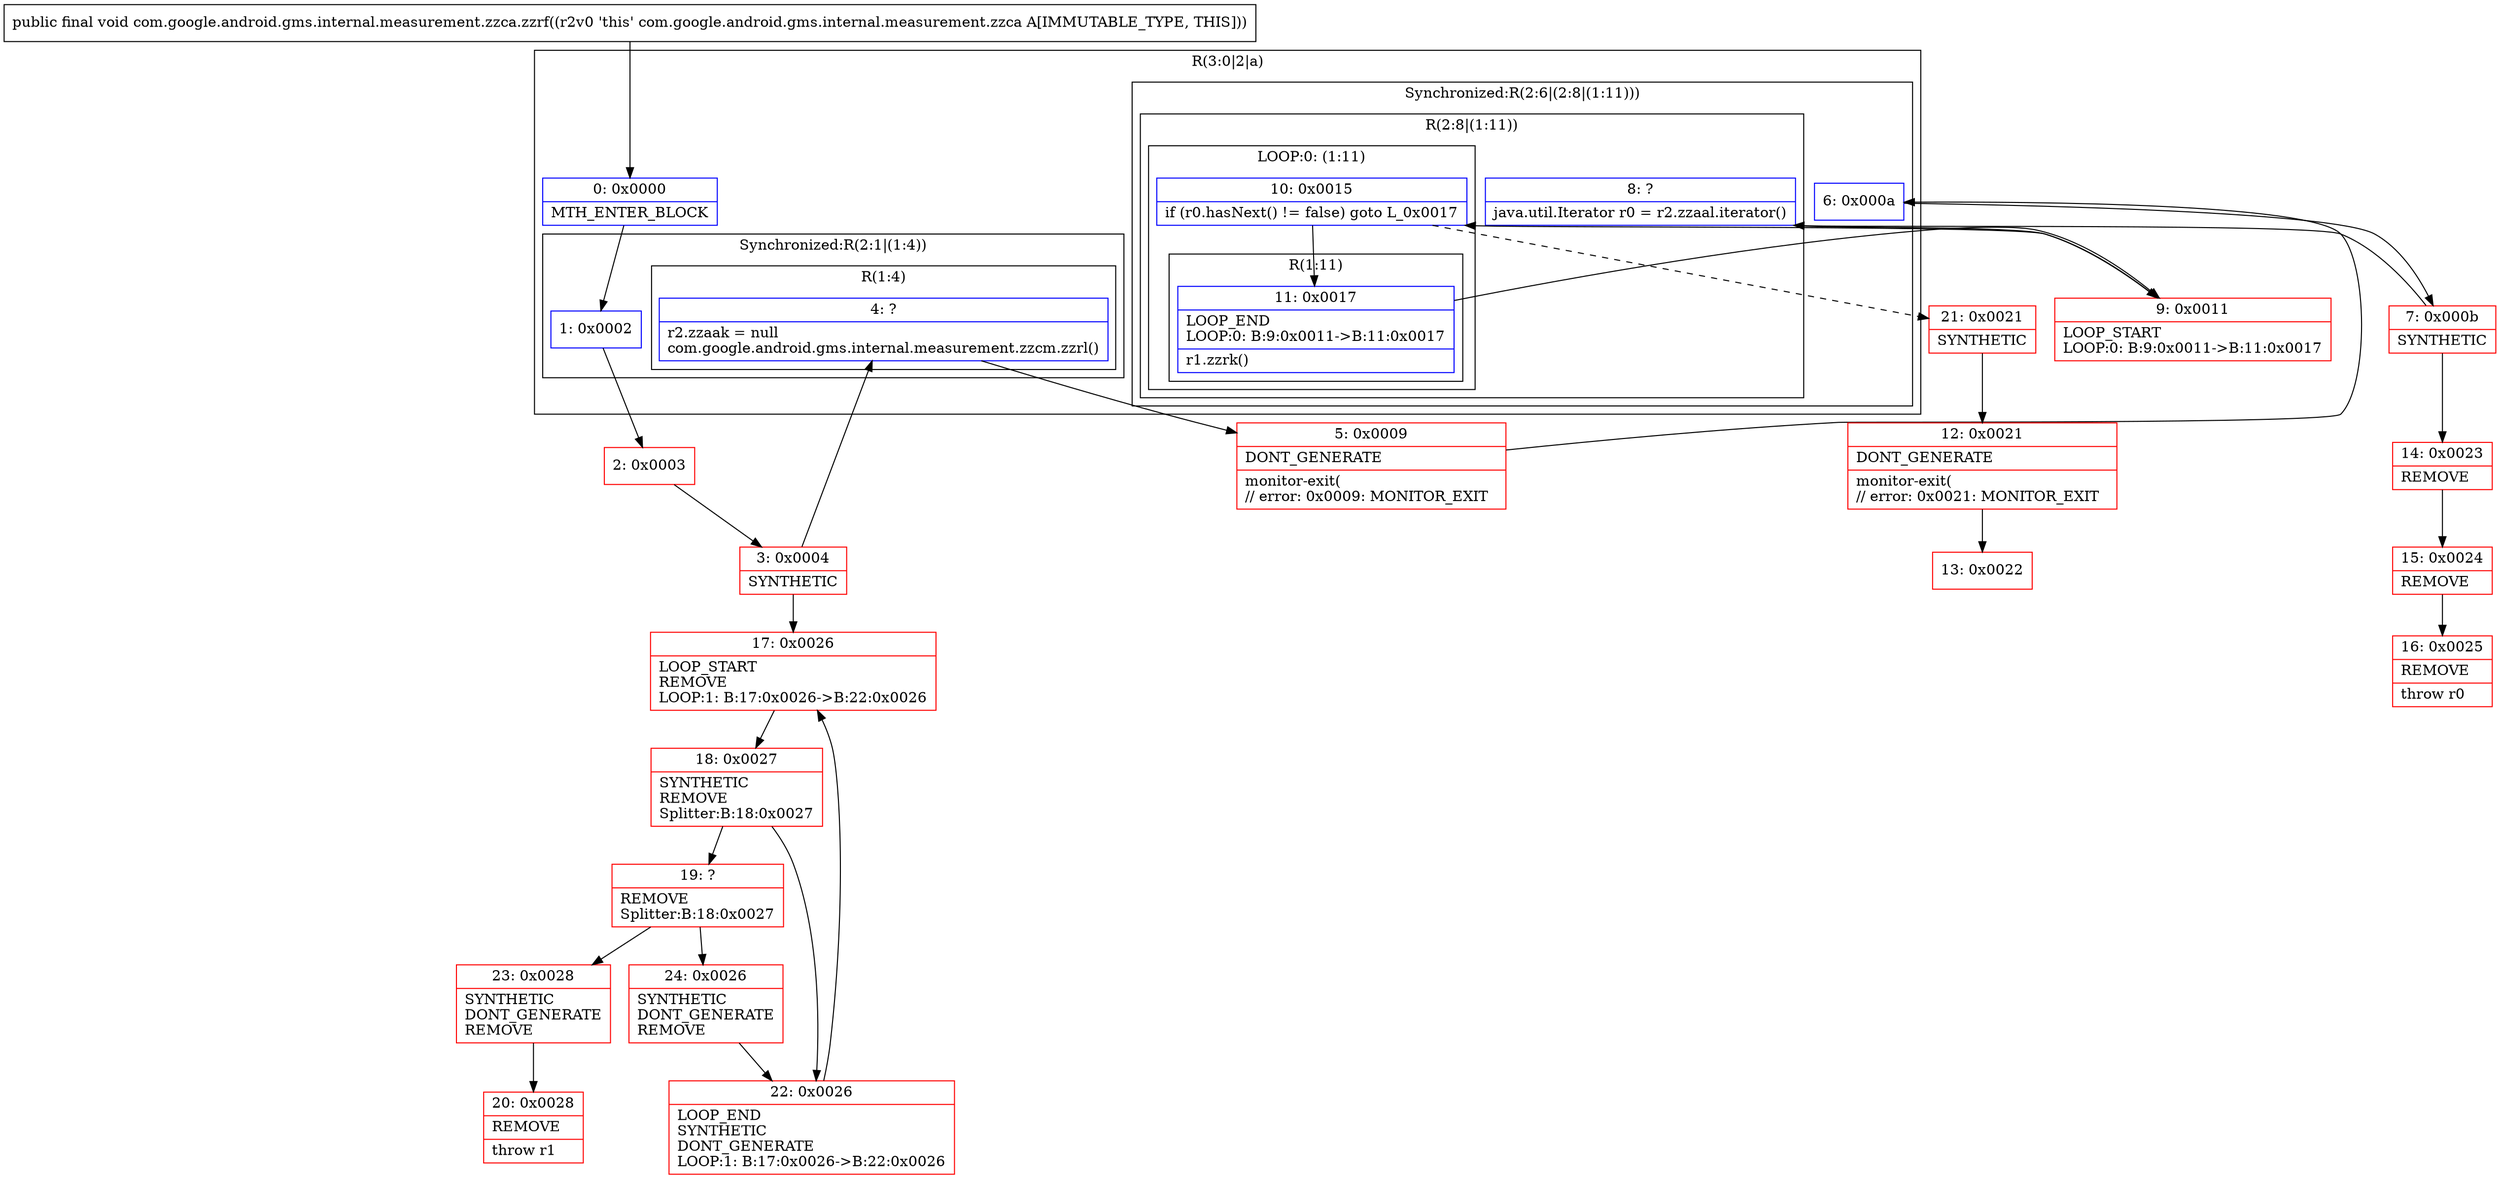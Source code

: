 digraph "CFG forcom.google.android.gms.internal.measurement.zzca.zzrf()V" {
subgraph cluster_Region_450500814 {
label = "R(3:0|2|a)";
node [shape=record,color=blue];
Node_0 [shape=record,label="{0\:\ 0x0000|MTH_ENTER_BLOCK\l}"];
subgraph cluster_SynchronizedRegion_113792715 {
label = "Synchronized:R(2:1|(1:4))";
node [shape=record,color=blue];
Node_1 [shape=record,label="{1\:\ 0x0002}"];
subgraph cluster_Region_936667395 {
label = "R(1:4)";
node [shape=record,color=blue];
Node_4 [shape=record,label="{4\:\ ?|r2.zzaak = null\lcom.google.android.gms.internal.measurement.zzcm.zzrl()\l}"];
}
}
subgraph cluster_SynchronizedRegion_1880430427 {
label = "Synchronized:R(2:6|(2:8|(1:11)))";
node [shape=record,color=blue];
Node_6 [shape=record,label="{6\:\ 0x000a}"];
subgraph cluster_Region_985890303 {
label = "R(2:8|(1:11))";
node [shape=record,color=blue];
Node_8 [shape=record,label="{8\:\ ?|java.util.Iterator r0 = r2.zzaal.iterator()\l}"];
subgraph cluster_LoopRegion_2130250338 {
label = "LOOP:0: (1:11)";
node [shape=record,color=blue];
Node_10 [shape=record,label="{10\:\ 0x0015|if (r0.hasNext() != false) goto L_0x0017\l}"];
subgraph cluster_Region_1785850063 {
label = "R(1:11)";
node [shape=record,color=blue];
Node_11 [shape=record,label="{11\:\ 0x0017|LOOP_END\lLOOP:0: B:9:0x0011\-\>B:11:0x0017\l|r1.zzrk()\l}"];
}
}
}
}
}
Node_2 [shape=record,color=red,label="{2\:\ 0x0003}"];
Node_3 [shape=record,color=red,label="{3\:\ 0x0004|SYNTHETIC\l}"];
Node_5 [shape=record,color=red,label="{5\:\ 0x0009|DONT_GENERATE\l|monitor\-exit(\l\/\/ error: 0x0009: MONITOR_EXIT  \l}"];
Node_7 [shape=record,color=red,label="{7\:\ 0x000b|SYNTHETIC\l}"];
Node_9 [shape=record,color=red,label="{9\:\ 0x0011|LOOP_START\lLOOP:0: B:9:0x0011\-\>B:11:0x0017\l}"];
Node_12 [shape=record,color=red,label="{12\:\ 0x0021|DONT_GENERATE\l|monitor\-exit(\l\/\/ error: 0x0021: MONITOR_EXIT  \l}"];
Node_13 [shape=record,color=red,label="{13\:\ 0x0022}"];
Node_14 [shape=record,color=red,label="{14\:\ 0x0023|REMOVE\l}"];
Node_15 [shape=record,color=red,label="{15\:\ 0x0024|REMOVE\l}"];
Node_16 [shape=record,color=red,label="{16\:\ 0x0025|REMOVE\l|throw r0\l}"];
Node_17 [shape=record,color=red,label="{17\:\ 0x0026|LOOP_START\lREMOVE\lLOOP:1: B:17:0x0026\-\>B:22:0x0026\l}"];
Node_18 [shape=record,color=red,label="{18\:\ 0x0027|SYNTHETIC\lREMOVE\lSplitter:B:18:0x0027\l}"];
Node_19 [shape=record,color=red,label="{19\:\ ?|REMOVE\lSplitter:B:18:0x0027\l}"];
Node_20 [shape=record,color=red,label="{20\:\ 0x0028|REMOVE\l|throw r1\l}"];
Node_21 [shape=record,color=red,label="{21\:\ 0x0021|SYNTHETIC\l}"];
Node_22 [shape=record,color=red,label="{22\:\ 0x0026|LOOP_END\lSYNTHETIC\lDONT_GENERATE\lLOOP:1: B:17:0x0026\-\>B:22:0x0026\l}"];
Node_23 [shape=record,color=red,label="{23\:\ 0x0028|SYNTHETIC\lDONT_GENERATE\lREMOVE\l}"];
Node_24 [shape=record,color=red,label="{24\:\ 0x0026|SYNTHETIC\lDONT_GENERATE\lREMOVE\l}"];
MethodNode[shape=record,label="{public final void com.google.android.gms.internal.measurement.zzca.zzrf((r2v0 'this' com.google.android.gms.internal.measurement.zzca A[IMMUTABLE_TYPE, THIS])) }"];
MethodNode -> Node_0;
Node_0 -> Node_1;
Node_1 -> Node_2;
Node_4 -> Node_5;
Node_6 -> Node_7;
Node_8 -> Node_9;
Node_10 -> Node_11;
Node_10 -> Node_21[style=dashed];
Node_11 -> Node_9;
Node_2 -> Node_3;
Node_3 -> Node_4;
Node_3 -> Node_17;
Node_5 -> Node_6;
Node_7 -> Node_8;
Node_7 -> Node_14;
Node_9 -> Node_10;
Node_12 -> Node_13;
Node_14 -> Node_15;
Node_15 -> Node_16;
Node_17 -> Node_18;
Node_18 -> Node_19;
Node_18 -> Node_22;
Node_19 -> Node_23;
Node_19 -> Node_24;
Node_21 -> Node_12;
Node_22 -> Node_17;
Node_23 -> Node_20;
Node_24 -> Node_22;
}

